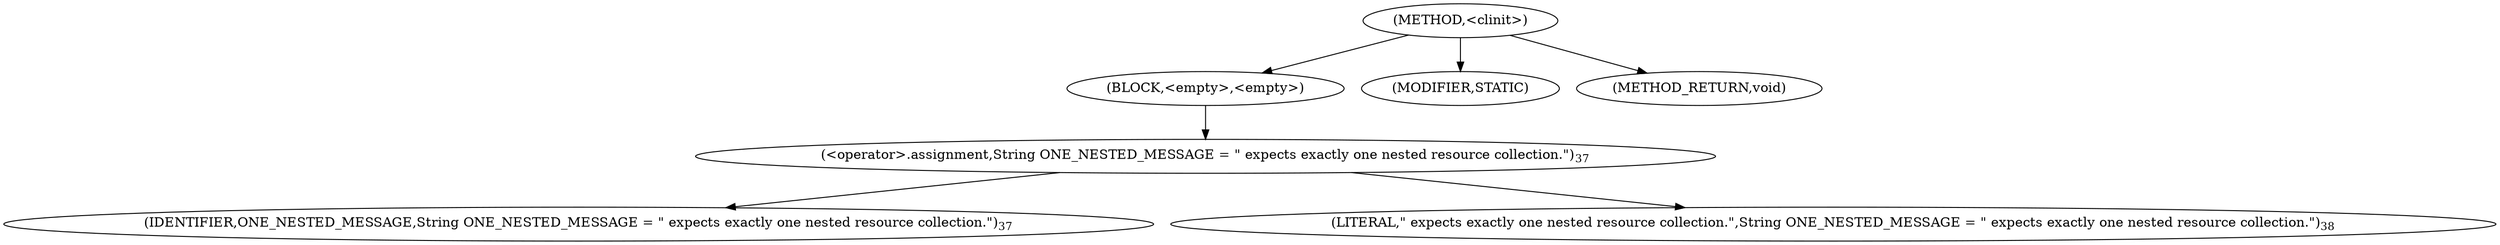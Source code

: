 digraph "&lt;clinit&gt;" {  
"391" [label = <(METHOD,&lt;clinit&gt;)> ]
"392" [label = <(BLOCK,&lt;empty&gt;,&lt;empty&gt;)> ]
"393" [label = <(&lt;operator&gt;.assignment,String ONE_NESTED_MESSAGE = &quot; expects exactly one nested resource collection.&quot;)<SUB>37</SUB>> ]
"394" [label = <(IDENTIFIER,ONE_NESTED_MESSAGE,String ONE_NESTED_MESSAGE = &quot; expects exactly one nested resource collection.&quot;)<SUB>37</SUB>> ]
"395" [label = <(LITERAL,&quot; expects exactly one nested resource collection.&quot;,String ONE_NESTED_MESSAGE = &quot; expects exactly one nested resource collection.&quot;)<SUB>38</SUB>> ]
"396" [label = <(MODIFIER,STATIC)> ]
"397" [label = <(METHOD_RETURN,void)> ]
  "391" -> "392" 
  "391" -> "396" 
  "391" -> "397" 
  "392" -> "393" 
  "393" -> "394" 
  "393" -> "395" 
}
